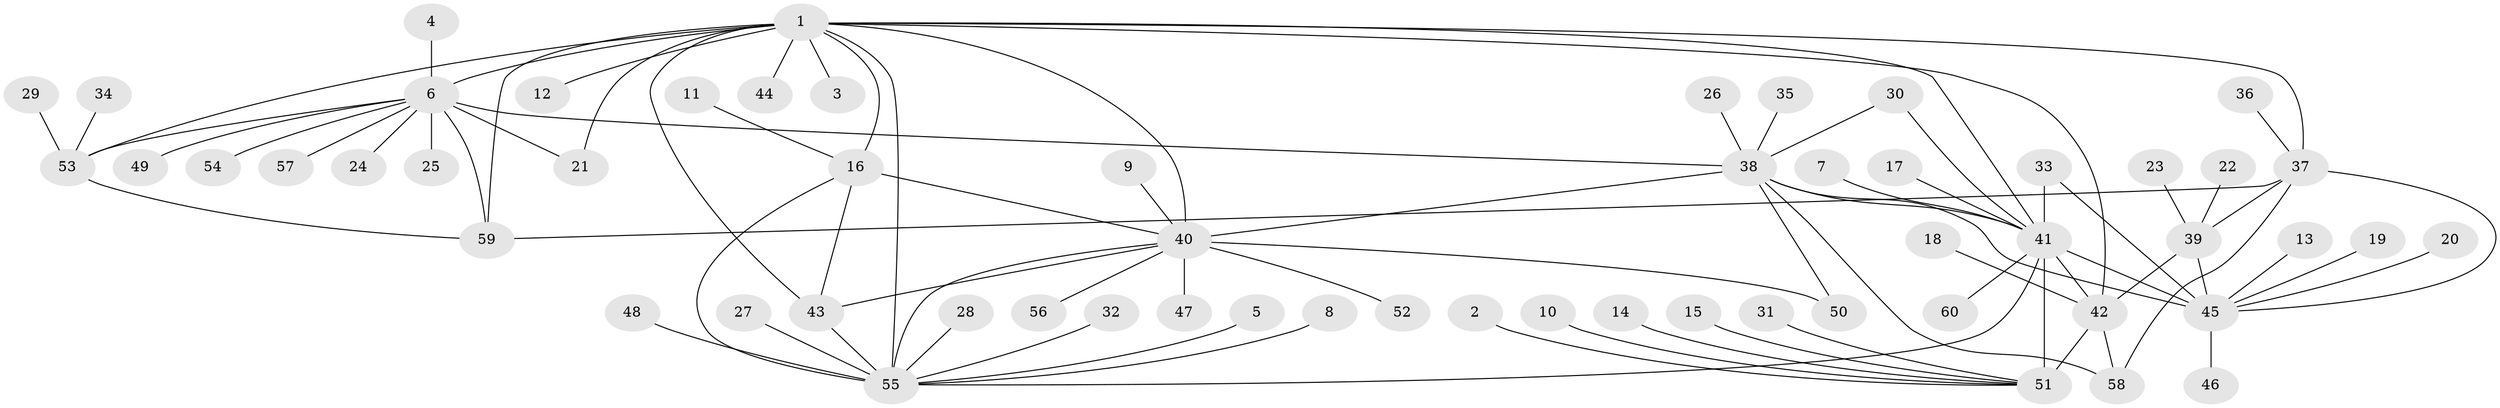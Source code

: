 // original degree distribution, {9: 0.06666666666666667, 7: 0.058333333333333334, 10: 0.025, 11: 0.016666666666666666, 8: 0.041666666666666664, 13: 0.016666666666666666, 5: 0.016666666666666666, 6: 0.008333333333333333, 1: 0.5833333333333334, 2: 0.15, 4: 0.008333333333333333, 3: 0.008333333333333333}
// Generated by graph-tools (version 1.1) at 2025/50/03/09/25 03:50:36]
// undirected, 60 vertices, 84 edges
graph export_dot {
graph [start="1"]
  node [color=gray90,style=filled];
  1;
  2;
  3;
  4;
  5;
  6;
  7;
  8;
  9;
  10;
  11;
  12;
  13;
  14;
  15;
  16;
  17;
  18;
  19;
  20;
  21;
  22;
  23;
  24;
  25;
  26;
  27;
  28;
  29;
  30;
  31;
  32;
  33;
  34;
  35;
  36;
  37;
  38;
  39;
  40;
  41;
  42;
  43;
  44;
  45;
  46;
  47;
  48;
  49;
  50;
  51;
  52;
  53;
  54;
  55;
  56;
  57;
  58;
  59;
  60;
  1 -- 3 [weight=1.0];
  1 -- 6 [weight=3.0];
  1 -- 12 [weight=1.0];
  1 -- 16 [weight=2.0];
  1 -- 21 [weight=1.0];
  1 -- 37 [weight=1.0];
  1 -- 40 [weight=2.0];
  1 -- 41 [weight=1.0];
  1 -- 42 [weight=1.0];
  1 -- 43 [weight=2.0];
  1 -- 44 [weight=1.0];
  1 -- 53 [weight=1.0];
  1 -- 55 [weight=2.0];
  1 -- 59 [weight=1.0];
  2 -- 51 [weight=1.0];
  4 -- 6 [weight=1.0];
  5 -- 55 [weight=1.0];
  6 -- 21 [weight=1.0];
  6 -- 24 [weight=1.0];
  6 -- 25 [weight=1.0];
  6 -- 38 [weight=1.0];
  6 -- 49 [weight=1.0];
  6 -- 53 [weight=3.0];
  6 -- 54 [weight=1.0];
  6 -- 57 [weight=1.0];
  6 -- 59 [weight=3.0];
  7 -- 41 [weight=1.0];
  8 -- 55 [weight=1.0];
  9 -- 40 [weight=1.0];
  10 -- 51 [weight=1.0];
  11 -- 16 [weight=1.0];
  13 -- 45 [weight=1.0];
  14 -- 51 [weight=1.0];
  15 -- 51 [weight=1.0];
  16 -- 40 [weight=1.0];
  16 -- 43 [weight=1.0];
  16 -- 55 [weight=1.0];
  17 -- 41 [weight=1.0];
  18 -- 42 [weight=1.0];
  19 -- 45 [weight=1.0];
  20 -- 45 [weight=1.0];
  22 -- 39 [weight=1.0];
  23 -- 39 [weight=1.0];
  26 -- 38 [weight=1.0];
  27 -- 55 [weight=1.0];
  28 -- 55 [weight=1.0];
  29 -- 53 [weight=1.0];
  30 -- 38 [weight=1.0];
  30 -- 41 [weight=1.0];
  31 -- 51 [weight=1.0];
  32 -- 55 [weight=1.0];
  33 -- 41 [weight=1.0];
  33 -- 45 [weight=1.0];
  34 -- 53 [weight=1.0];
  35 -- 38 [weight=1.0];
  36 -- 37 [weight=1.0];
  37 -- 39 [weight=2.0];
  37 -- 45 [weight=3.0];
  37 -- 58 [weight=1.0];
  37 -- 59 [weight=1.0];
  38 -- 40 [weight=4.0];
  38 -- 41 [weight=1.0];
  38 -- 45 [weight=1.0];
  38 -- 50 [weight=4.0];
  38 -- 58 [weight=1.0];
  39 -- 42 [weight=1.0];
  39 -- 45 [weight=6.0];
  40 -- 43 [weight=1.0];
  40 -- 47 [weight=2.0];
  40 -- 50 [weight=1.0];
  40 -- 52 [weight=1.0];
  40 -- 55 [weight=1.0];
  40 -- 56 [weight=1.0];
  41 -- 42 [weight=3.0];
  41 -- 45 [weight=2.0];
  41 -- 51 [weight=6.0];
  41 -- 55 [weight=1.0];
  41 -- 60 [weight=1.0];
  42 -- 51 [weight=2.0];
  42 -- 58 [weight=1.0];
  43 -- 55 [weight=1.0];
  45 -- 46 [weight=1.0];
  48 -- 55 [weight=1.0];
  53 -- 59 [weight=1.0];
}
